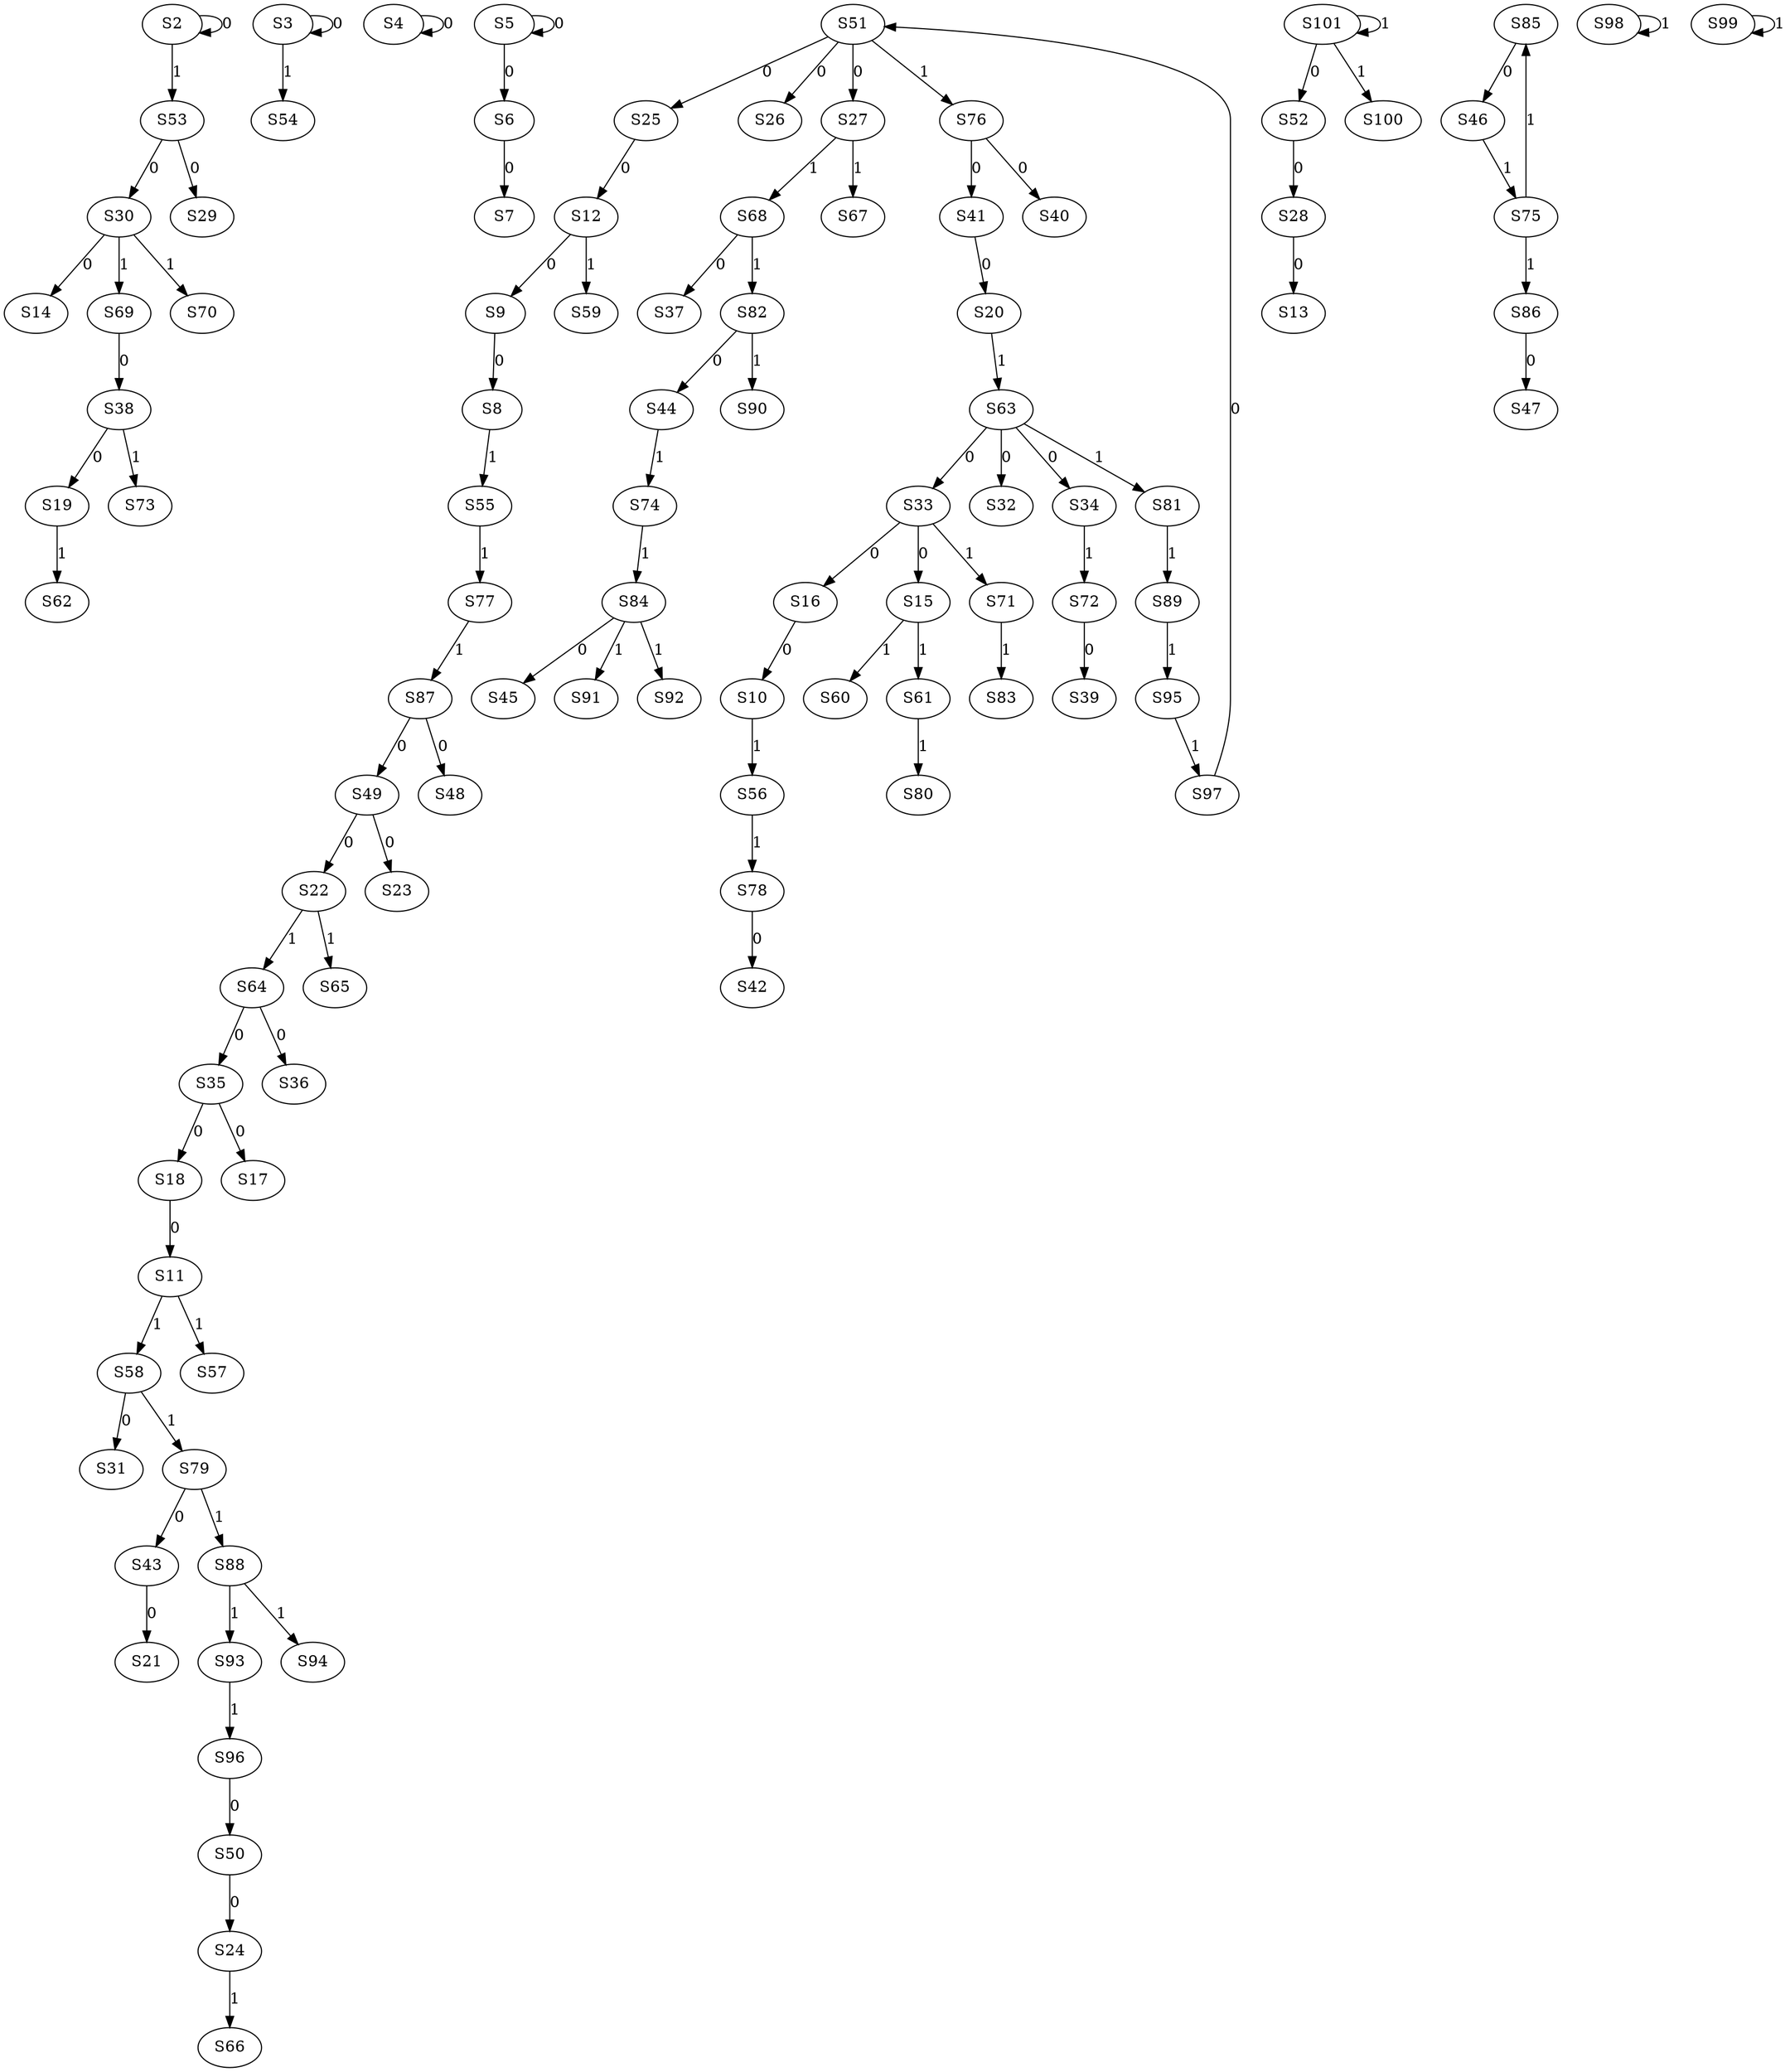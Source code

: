 strict digraph {
	S2 -> S2 [ label = 0 ];
	S3 -> S3 [ label = 0 ];
	S4 -> S4 [ label = 0 ];
	S5 -> S5 [ label = 0 ];
	S5 -> S6 [ label = 0 ];
	S6 -> S7 [ label = 0 ];
	S9 -> S8 [ label = 0 ];
	S12 -> S9 [ label = 0 ];
	S16 -> S10 [ label = 0 ];
	S18 -> S11 [ label = 0 ];
	S25 -> S12 [ label = 0 ];
	S28 -> S13 [ label = 0 ];
	S30 -> S14 [ label = 0 ];
	S33 -> S15 [ label = 0 ];
	S33 -> S16 [ label = 0 ];
	S35 -> S17 [ label = 0 ];
	S35 -> S18 [ label = 0 ];
	S38 -> S19 [ label = 0 ];
	S41 -> S20 [ label = 0 ];
	S43 -> S21 [ label = 0 ];
	S49 -> S22 [ label = 0 ];
	S49 -> S23 [ label = 0 ];
	S50 -> S24 [ label = 0 ];
	S51 -> S25 [ label = 0 ];
	S51 -> S26 [ label = 0 ];
	S51 -> S27 [ label = 0 ];
	S52 -> S28 [ label = 0 ];
	S53 -> S29 [ label = 0 ];
	S53 -> S30 [ label = 0 ];
	S58 -> S31 [ label = 0 ];
	S63 -> S32 [ label = 0 ];
	S63 -> S33 [ label = 0 ];
	S63 -> S34 [ label = 0 ];
	S64 -> S35 [ label = 0 ];
	S64 -> S36 [ label = 0 ];
	S68 -> S37 [ label = 0 ];
	S69 -> S38 [ label = 0 ];
	S72 -> S39 [ label = 0 ];
	S76 -> S40 [ label = 0 ];
	S76 -> S41 [ label = 0 ];
	S78 -> S42 [ label = 0 ];
	S79 -> S43 [ label = 0 ];
	S82 -> S44 [ label = 0 ];
	S84 -> S45 [ label = 0 ];
	S85 -> S46 [ label = 0 ];
	S86 -> S47 [ label = 0 ];
	S87 -> S48 [ label = 0 ];
	S87 -> S49 [ label = 0 ];
	S96 -> S50 [ label = 0 ];
	S97 -> S51 [ label = 0 ];
	S101 -> S52 [ label = 0 ];
	S2 -> S53 [ label = 1 ];
	S3 -> S54 [ label = 1 ];
	S8 -> S55 [ label = 1 ];
	S10 -> S56 [ label = 1 ];
	S11 -> S57 [ label = 1 ];
	S11 -> S58 [ label = 1 ];
	S12 -> S59 [ label = 1 ];
	S15 -> S60 [ label = 1 ];
	S15 -> S61 [ label = 1 ];
	S19 -> S62 [ label = 1 ];
	S20 -> S63 [ label = 1 ];
	S22 -> S64 [ label = 1 ];
	S22 -> S65 [ label = 1 ];
	S24 -> S66 [ label = 1 ];
	S27 -> S67 [ label = 1 ];
	S27 -> S68 [ label = 1 ];
	S30 -> S69 [ label = 1 ];
	S30 -> S70 [ label = 1 ];
	S33 -> S71 [ label = 1 ];
	S34 -> S72 [ label = 1 ];
	S38 -> S73 [ label = 1 ];
	S44 -> S74 [ label = 1 ];
	S46 -> S75 [ label = 1 ];
	S51 -> S76 [ label = 1 ];
	S55 -> S77 [ label = 1 ];
	S56 -> S78 [ label = 1 ];
	S58 -> S79 [ label = 1 ];
	S61 -> S80 [ label = 1 ];
	S63 -> S81 [ label = 1 ];
	S68 -> S82 [ label = 1 ];
	S71 -> S83 [ label = 1 ];
	S74 -> S84 [ label = 1 ];
	S75 -> S85 [ label = 1 ];
	S75 -> S86 [ label = 1 ];
	S77 -> S87 [ label = 1 ];
	S79 -> S88 [ label = 1 ];
	S81 -> S89 [ label = 1 ];
	S82 -> S90 [ label = 1 ];
	S84 -> S91 [ label = 1 ];
	S84 -> S92 [ label = 1 ];
	S88 -> S93 [ label = 1 ];
	S88 -> S94 [ label = 1 ];
	S89 -> S95 [ label = 1 ];
	S93 -> S96 [ label = 1 ];
	S95 -> S97 [ label = 1 ];
	S98 -> S98 [ label = 1 ];
	S99 -> S99 [ label = 1 ];
	S101 -> S100 [ label = 1 ];
	S101 -> S101 [ label = 1 ];
}